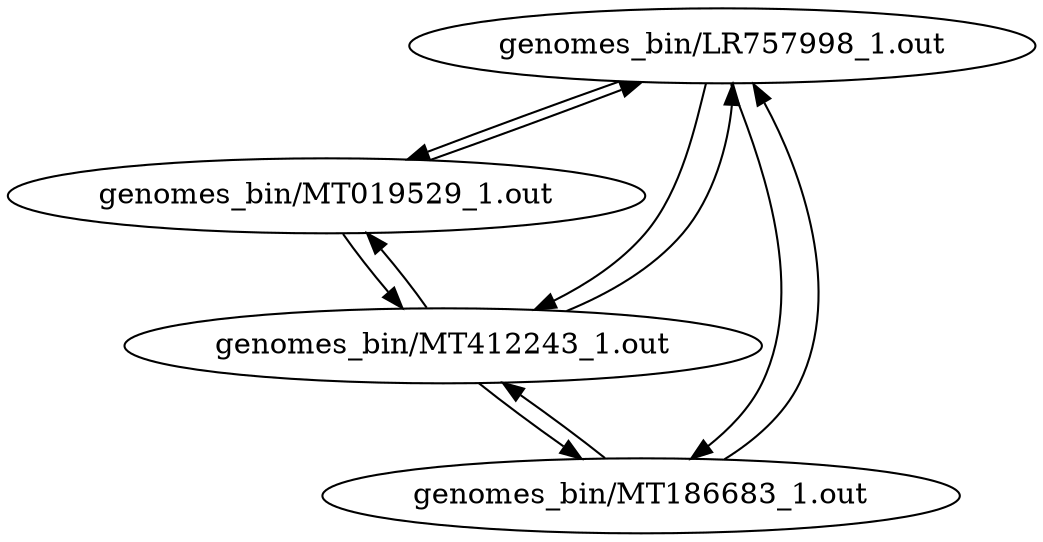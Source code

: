 digraph G {
0[label="genomes_bin/LR757998_1.out"];
1[label="genomes_bin/MT019529_1.out"];
2[label="genomes_bin/MT186683_1.out"];
3[label="genomes_bin/MT412243_1.out"];
0->1 ;
0->2 ;
0->3 ;
1->0 ;
1->3 ;
2->0 ;
2->3 ;
3->0 ;
3->1 ;
3->2 ;
}
